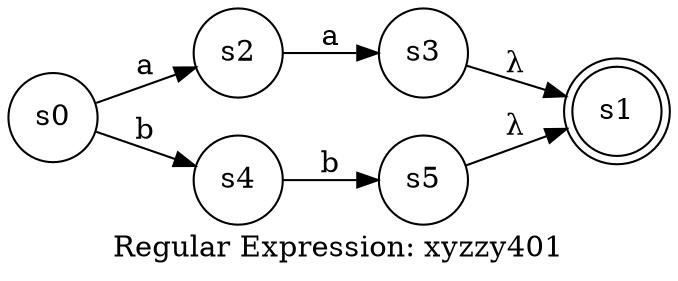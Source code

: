 digraph finite_state_machine {
	label="Regular Expression: xyzzy401";
	rankdir=LR;
	size="8,5"
	node [shape = doublecircle]; s1;
	node [shape = circle];
	s0 -> s2 [ label = "a" ];
	s0 -> s4 [ label = "b" ];
	s2 -> s3 [ label = "a" ];
	s3 -> s1 [ label = "λ" ];
	s4 -> s5 [ label = "b" ];
	s5 -> s1 [ label = "λ" ];
}
